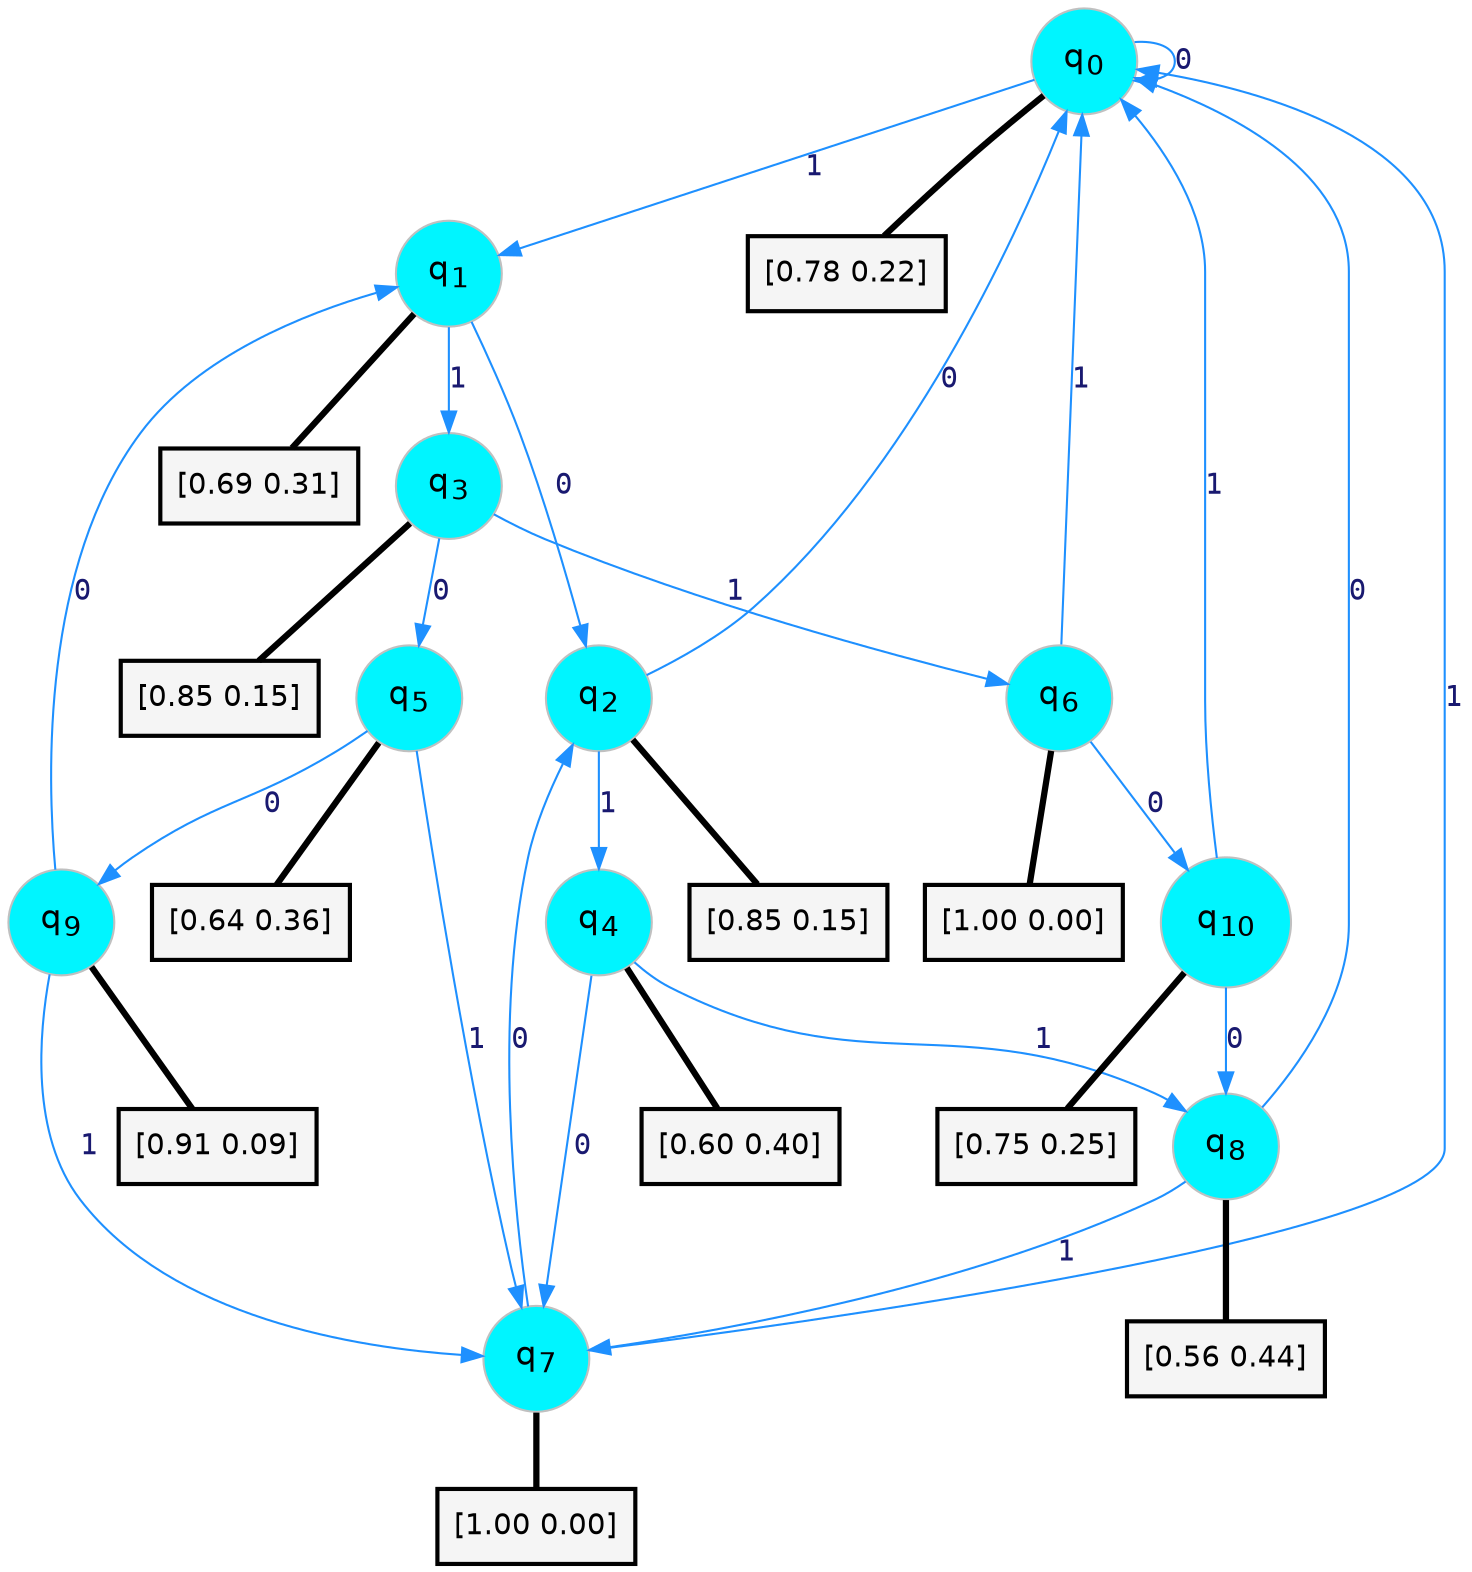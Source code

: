 digraph G {
graph [
bgcolor=transparent, dpi=300, rankdir=TD, size="40,25"];
node [
color=gray, fillcolor=turquoise1, fontcolor=black, fontname=Helvetica, fontsize=16, fontweight=bold, shape=circle, style=filled];
edge [
arrowsize=1, color=dodgerblue1, fontcolor=midnightblue, fontname=courier, fontweight=bold, penwidth=1, style=solid, weight=20];
0[label=<q<SUB>0</SUB>>];
1[label=<q<SUB>1</SUB>>];
2[label=<q<SUB>2</SUB>>];
3[label=<q<SUB>3</SUB>>];
4[label=<q<SUB>4</SUB>>];
5[label=<q<SUB>5</SUB>>];
6[label=<q<SUB>6</SUB>>];
7[label=<q<SUB>7</SUB>>];
8[label=<q<SUB>8</SUB>>];
9[label=<q<SUB>9</SUB>>];
10[label=<q<SUB>10</SUB>>];
11[label="[0.78 0.22]", shape=box,fontcolor=black, fontname=Helvetica, fontsize=14, penwidth=2, fillcolor=whitesmoke,color=black];
12[label="[0.69 0.31]", shape=box,fontcolor=black, fontname=Helvetica, fontsize=14, penwidth=2, fillcolor=whitesmoke,color=black];
13[label="[0.85 0.15]", shape=box,fontcolor=black, fontname=Helvetica, fontsize=14, penwidth=2, fillcolor=whitesmoke,color=black];
14[label="[0.85 0.15]", shape=box,fontcolor=black, fontname=Helvetica, fontsize=14, penwidth=2, fillcolor=whitesmoke,color=black];
15[label="[0.60 0.40]", shape=box,fontcolor=black, fontname=Helvetica, fontsize=14, penwidth=2, fillcolor=whitesmoke,color=black];
16[label="[0.64 0.36]", shape=box,fontcolor=black, fontname=Helvetica, fontsize=14, penwidth=2, fillcolor=whitesmoke,color=black];
17[label="[1.00 0.00]", shape=box,fontcolor=black, fontname=Helvetica, fontsize=14, penwidth=2, fillcolor=whitesmoke,color=black];
18[label="[1.00 0.00]", shape=box,fontcolor=black, fontname=Helvetica, fontsize=14, penwidth=2, fillcolor=whitesmoke,color=black];
19[label="[0.56 0.44]", shape=box,fontcolor=black, fontname=Helvetica, fontsize=14, penwidth=2, fillcolor=whitesmoke,color=black];
20[label="[0.91 0.09]", shape=box,fontcolor=black, fontname=Helvetica, fontsize=14, penwidth=2, fillcolor=whitesmoke,color=black];
21[label="[0.75 0.25]", shape=box,fontcolor=black, fontname=Helvetica, fontsize=14, penwidth=2, fillcolor=whitesmoke,color=black];
0->0 [label=0];
0->1 [label=1];
0->11 [arrowhead=none, penwidth=3,color=black];
1->2 [label=0];
1->3 [label=1];
1->12 [arrowhead=none, penwidth=3,color=black];
2->0 [label=0];
2->4 [label=1];
2->13 [arrowhead=none, penwidth=3,color=black];
3->5 [label=0];
3->6 [label=1];
3->14 [arrowhead=none, penwidth=3,color=black];
4->7 [label=0];
4->8 [label=1];
4->15 [arrowhead=none, penwidth=3,color=black];
5->9 [label=0];
5->7 [label=1];
5->16 [arrowhead=none, penwidth=3,color=black];
6->10 [label=0];
6->0 [label=1];
6->17 [arrowhead=none, penwidth=3,color=black];
7->2 [label=0];
7->0 [label=1];
7->18 [arrowhead=none, penwidth=3,color=black];
8->0 [label=0];
8->7 [label=1];
8->19 [arrowhead=none, penwidth=3,color=black];
9->1 [label=0];
9->7 [label=1];
9->20 [arrowhead=none, penwidth=3,color=black];
10->8 [label=0];
10->0 [label=1];
10->21 [arrowhead=none, penwidth=3,color=black];
}
